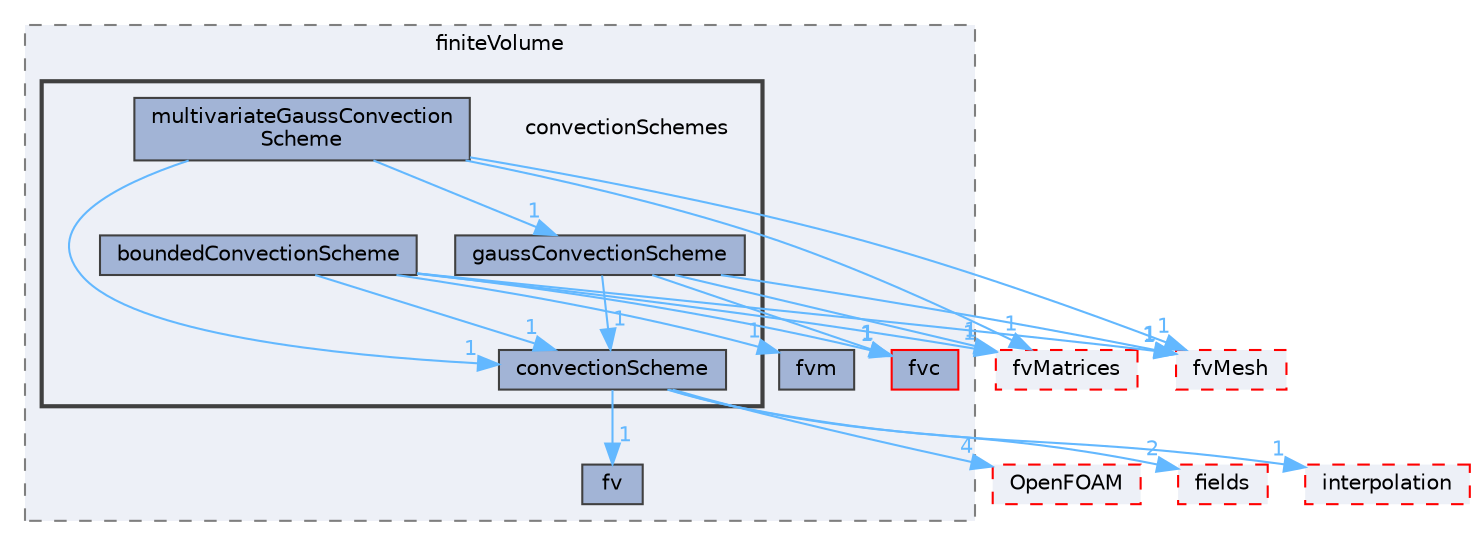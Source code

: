 digraph "src/finiteVolume/finiteVolume/convectionSchemes"
{
 // LATEX_PDF_SIZE
  bgcolor="transparent";
  edge [fontname=Helvetica,fontsize=10,labelfontname=Helvetica,labelfontsize=10];
  node [fontname=Helvetica,fontsize=10,shape=box,height=0.2,width=0.4];
  compound=true
  subgraph clusterdir_2ea871e4defbdbd60808750cae643c63 {
    graph [ bgcolor="#edf0f7", pencolor="grey50", label="finiteVolume", fontname=Helvetica,fontsize=10 style="filled,dashed", URL="dir_2ea871e4defbdbd60808750cae643c63.html",tooltip=""]
  dir_0096c9c8cdcbf8f4884c37173134f444 [label="fv", fillcolor="#a2b4d6", color="grey25", style="filled", URL="dir_0096c9c8cdcbf8f4884c37173134f444.html",tooltip=""];
  dir_48d41922e6f759406a92bd9d32d963a4 [label="fvm", fillcolor="#a2b4d6", color="grey25", style="filled", URL="dir_48d41922e6f759406a92bd9d32d963a4.html",tooltip=""];
  dir_f4030f3362933683136e1dae328f10c0 [label="fvc", fillcolor="#a2b4d6", color="red", style="filled", URL="dir_f4030f3362933683136e1dae328f10c0.html",tooltip=""];
  subgraph clusterdir_203b29e442aa07f4b4423b43d42a1b70 {
    graph [ bgcolor="#edf0f7", pencolor="grey25", label="", fontname=Helvetica,fontsize=10 style="filled,bold", URL="dir_203b29e442aa07f4b4423b43d42a1b70.html",tooltip=""]
    dir_203b29e442aa07f4b4423b43d42a1b70 [shape=plaintext, label="convectionSchemes"];
  dir_1ac3ee6505c7eff54d44856091d1075a [label="boundedConvectionScheme", fillcolor="#a2b4d6", color="grey25", style="filled", URL="dir_1ac3ee6505c7eff54d44856091d1075a.html",tooltip=""];
  dir_09c54429558d838699c2dd772c718995 [label="convectionScheme", fillcolor="#a2b4d6", color="grey25", style="filled", URL="dir_09c54429558d838699c2dd772c718995.html",tooltip=""];
  dir_65407dce79d7940d33cd07752ddee751 [label="gaussConvectionScheme", fillcolor="#a2b4d6", color="grey25", style="filled", URL="dir_65407dce79d7940d33cd07752ddee751.html",tooltip=""];
  dir_4b2ea4f01e26fa3e8c814a4fbd6d13db [label="multivariateGaussConvection\lScheme", fillcolor="#a2b4d6", color="grey25", style="filled", URL="dir_4b2ea4f01e26fa3e8c814a4fbd6d13db.html",tooltip=""];
  }
  }
  dir_25ab4a83a983f7bb7a38b7f63bb141b7 [label="fields", fillcolor="#edf0f7", color="red", style="filled,dashed", URL="dir_25ab4a83a983f7bb7a38b7f63bb141b7.html",tooltip=""];
  dir_5d57e3901430bcc99a7ddac11a899224 [label="fvMatrices", fillcolor="#edf0f7", color="red", style="filled,dashed", URL="dir_5d57e3901430bcc99a7ddac11a899224.html",tooltip=""];
  dir_a586eb954e2e5e74ecf6fe95a2457777 [label="interpolation", fillcolor="#edf0f7", color="red", style="filled,dashed", URL="dir_a586eb954e2e5e74ecf6fe95a2457777.html",tooltip=""];
  dir_c382fa095c9c33d8673c0dd60aaef275 [label="fvMesh", fillcolor="#edf0f7", color="red", style="filled,dashed", URL="dir_c382fa095c9c33d8673c0dd60aaef275.html",tooltip=""];
  dir_c5473ff19b20e6ec4dfe5c310b3778a8 [label="OpenFOAM", fillcolor="#edf0f7", color="red", style="filled,dashed", URL="dir_c5473ff19b20e6ec4dfe5c310b3778a8.html",tooltip=""];
  dir_1ac3ee6505c7eff54d44856091d1075a->dir_09c54429558d838699c2dd772c718995 [headlabel="1", labeldistance=1.5 headhref="dir_000335_000677.html" href="dir_000335_000677.html" color="steelblue1" fontcolor="steelblue1"];
  dir_1ac3ee6505c7eff54d44856091d1075a->dir_48d41922e6f759406a92bd9d32d963a4 [headlabel="1", labeldistance=1.5 headhref="dir_000335_001541.html" href="dir_000335_001541.html" color="steelblue1" fontcolor="steelblue1"];
  dir_1ac3ee6505c7eff54d44856091d1075a->dir_5d57e3901430bcc99a7ddac11a899224 [headlabel="1", labeldistance=1.5 headhref="dir_000335_001542.html" href="dir_000335_001542.html" color="steelblue1" fontcolor="steelblue1"];
  dir_1ac3ee6505c7eff54d44856091d1075a->dir_c382fa095c9c33d8673c0dd60aaef275 [headlabel="1", labeldistance=1.5 headhref="dir_000335_001544.html" href="dir_000335_001544.html" color="steelblue1" fontcolor="steelblue1"];
  dir_1ac3ee6505c7eff54d44856091d1075a->dir_f4030f3362933683136e1dae328f10c0 [headlabel="1", labeldistance=1.5 headhref="dir_000335_001534.html" href="dir_000335_001534.html" color="steelblue1" fontcolor="steelblue1"];
  dir_09c54429558d838699c2dd772c718995->dir_0096c9c8cdcbf8f4884c37173134f444 [headlabel="1", labeldistance=1.5 headhref="dir_000677_001531.html" href="dir_000677_001531.html" color="steelblue1" fontcolor="steelblue1"];
  dir_09c54429558d838699c2dd772c718995->dir_25ab4a83a983f7bb7a38b7f63bb141b7 [headlabel="2", labeldistance=1.5 headhref="dir_000677_001332.html" href="dir_000677_001332.html" color="steelblue1" fontcolor="steelblue1"];
  dir_09c54429558d838699c2dd772c718995->dir_a586eb954e2e5e74ecf6fe95a2457777 [headlabel="1", labeldistance=1.5 headhref="dir_000677_001923.html" href="dir_000677_001923.html" color="steelblue1" fontcolor="steelblue1"];
  dir_09c54429558d838699c2dd772c718995->dir_c5473ff19b20e6ec4dfe5c310b3778a8 [headlabel="4", labeldistance=1.5 headhref="dir_000677_002695.html" href="dir_000677_002695.html" color="steelblue1" fontcolor="steelblue1"];
  dir_65407dce79d7940d33cd07752ddee751->dir_09c54429558d838699c2dd772c718995 [headlabel="1", labeldistance=1.5 headhref="dir_001589_000677.html" href="dir_001589_000677.html" color="steelblue1" fontcolor="steelblue1"];
  dir_65407dce79d7940d33cd07752ddee751->dir_5d57e3901430bcc99a7ddac11a899224 [headlabel="1", labeldistance=1.5 headhref="dir_001589_001542.html" href="dir_001589_001542.html" color="steelblue1" fontcolor="steelblue1"];
  dir_65407dce79d7940d33cd07752ddee751->dir_c382fa095c9c33d8673c0dd60aaef275 [headlabel="1", labeldistance=1.5 headhref="dir_001589_001544.html" href="dir_001589_001544.html" color="steelblue1" fontcolor="steelblue1"];
  dir_65407dce79d7940d33cd07752ddee751->dir_f4030f3362933683136e1dae328f10c0 [headlabel="1", labeldistance=1.5 headhref="dir_001589_001534.html" href="dir_001589_001534.html" color="steelblue1" fontcolor="steelblue1"];
  dir_4b2ea4f01e26fa3e8c814a4fbd6d13db->dir_09c54429558d838699c2dd772c718995 [headlabel="1", labeldistance=1.5 headhref="dir_002500_000677.html" href="dir_002500_000677.html" color="steelblue1" fontcolor="steelblue1"];
  dir_4b2ea4f01e26fa3e8c814a4fbd6d13db->dir_5d57e3901430bcc99a7ddac11a899224 [headlabel="1", labeldistance=1.5 headhref="dir_002500_001542.html" href="dir_002500_001542.html" color="steelblue1" fontcolor="steelblue1"];
  dir_4b2ea4f01e26fa3e8c814a4fbd6d13db->dir_65407dce79d7940d33cd07752ddee751 [headlabel="1", labeldistance=1.5 headhref="dir_002500_001589.html" href="dir_002500_001589.html" color="steelblue1" fontcolor="steelblue1"];
  dir_4b2ea4f01e26fa3e8c814a4fbd6d13db->dir_c382fa095c9c33d8673c0dd60aaef275 [headlabel="1", labeldistance=1.5 headhref="dir_002500_001544.html" href="dir_002500_001544.html" color="steelblue1" fontcolor="steelblue1"];
}
